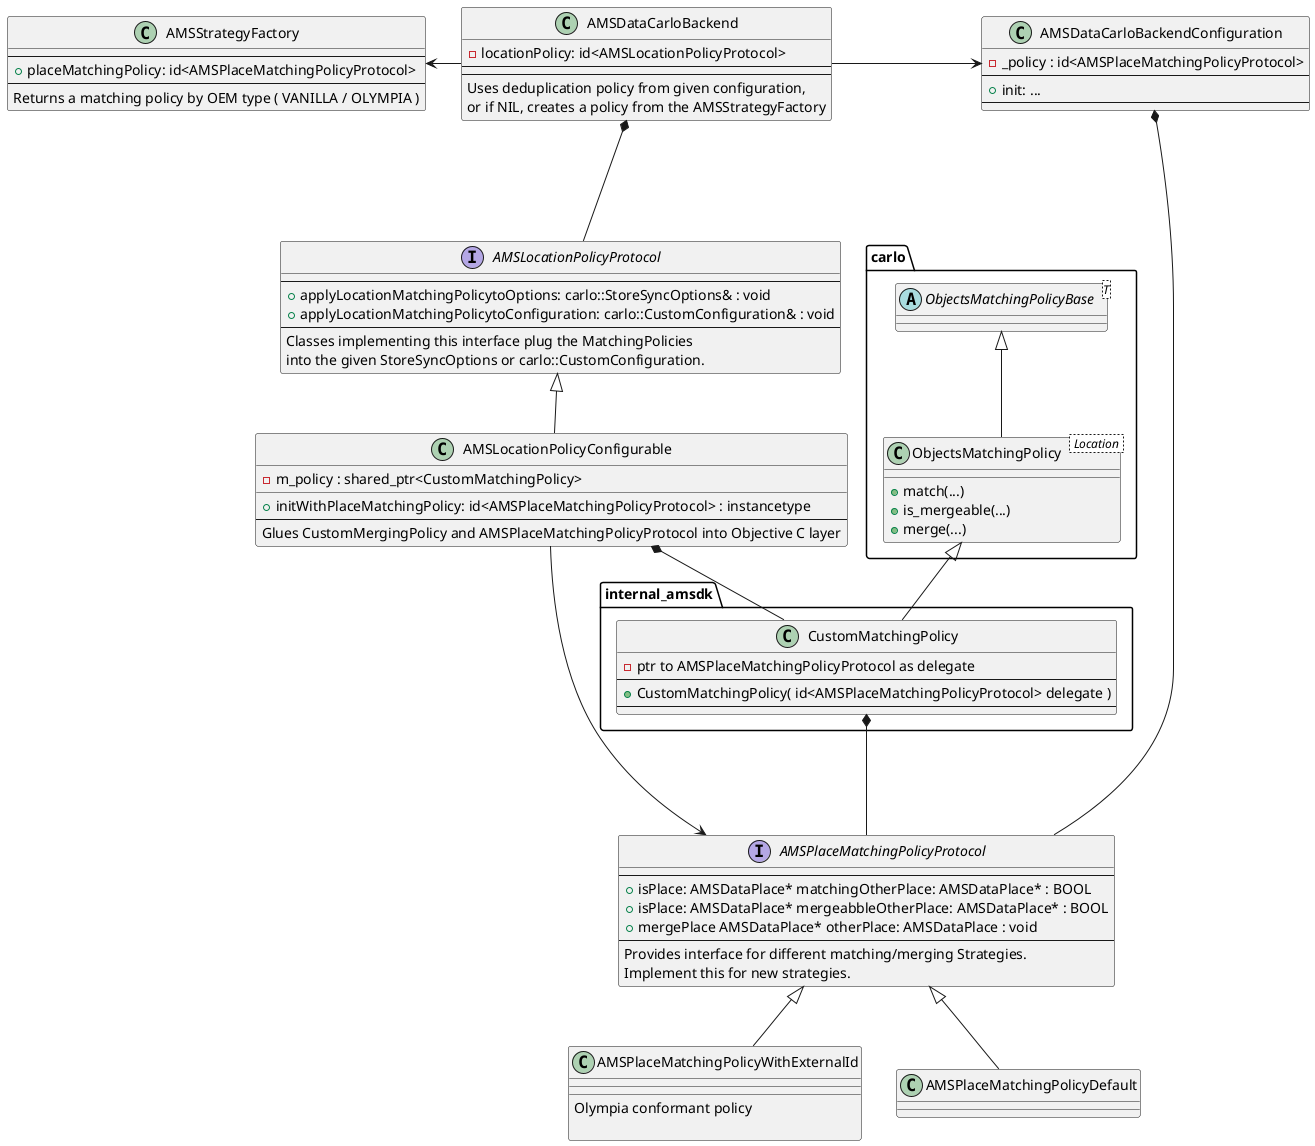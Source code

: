@startuml

class AMSDataCarloBackend {
    - locationPolicy: id<AMSLocationPolicyProtocol>
    --
    --
    Uses deduplication policy from given configuration,
    or if NIL, creates a policy from the AMSStrategyFactory
}


class AMSDataCarloBackendConfiguration {
 - _policy : id<AMSPlaceMatchingPolicyProtocol>
 --
 + init: ...
 --
}
AMSDataCarloBackendConfiguration *-- AMSPlaceMatchingPolicyProtocol
AMSDataCarloBackend -> AMSDataCarloBackendConfiguration

interface AMSPlaceMatchingPolicyProtocol {
    --
    + isPlace: AMSDataPlace* matchingOtherPlace: AMSDataPlace* : BOOL
    + isPlace: AMSDataPlace* mergeabbleOtherPlace: AMSDataPlace* : BOOL
    + mergePlace AMSDataPlace* otherPlace: AMSDataPlace : void
    --
    Provides interface for different matching/merging Strategies.
    Implement this for new strategies.
}

class AMSStrategyFactory {
    --
    + placeMatchingPolicy: id<AMSPlaceMatchingPolicyProtocol>
    --
    Returns a matching policy by OEM type ( VANILLA / OLYMPIA )
}
AMSStrategyFactory <- AMSDataCarloBackend

package carlo {

    abstract ObjectsMatchingPolicyBase<T>

    class ObjectsMatchingPolicy< Location > {
        + match(...)
        + is_mergeable(...)
        + merge(...)
    }
    ObjectsMatchingPolicyBase <|-- ObjectsMatchingPolicy
}


package internal_amsdk {
    class CustomMatchingPolicy {
        - ptr to AMSPlaceMatchingPolicyProtocol as delegate
        --
        + CustomMatchingPolicy( id<AMSPlaceMatchingPolicyProtocol> delegate )
        --
    }
    CustomMatchingPolicy *--- AMSPlaceMatchingPolicyProtocol
    ObjectsMatchingPolicy <|-- CustomMatchingPolicy
}


interface AMSLocationPolicyProtocol {
    --
    + applyLocationMatchingPolicytoOptions: carlo::StoreSyncOptions& : void
    + applyLocationMatchingPolicytoConfiguration: carlo::CustomConfiguration& : void
    --
    Classes implementing this interface plug the MatchingPolicies
    into the given StoreSyncOptions or carlo::CustomConfiguration.
}
AMSDataCarloBackend *--- AMSLocationPolicyProtocol


class AMSPlaceMatchingPolicyWithExternalId

class AMSPlaceMatchingPolicyDefault
AMSPlaceMatchingPolicyProtocol <|-- AMSPlaceMatchingPolicyDefault


class AMSLocationPolicyConfigurable {
    - m_policy : shared_ptr<CustomMatchingPolicy>
    __
    + initWithPlaceMatchingPolicy: id<AMSPlaceMatchingPolicyProtocol> : instancetype
    --
    Glues CustomMergingPolicy and AMSPlaceMatchingPolicyProtocol into Objective C layer
}
AMSLocationPolicyProtocol <|-- AMSLocationPolicyConfigurable
AMSLocationPolicyConfigurable --> AMSPlaceMatchingPolicyProtocol
AMSLocationPolicyConfigurable *-- CustomMatchingPolicy

class AMSPlaceMatchingPolicyWithExternalId {
__
__
Olympia conformant policy

}
AMSPlaceMatchingPolicyProtocol <|-- AMSPlaceMatchingPolicyWithExternalId

@enduml
